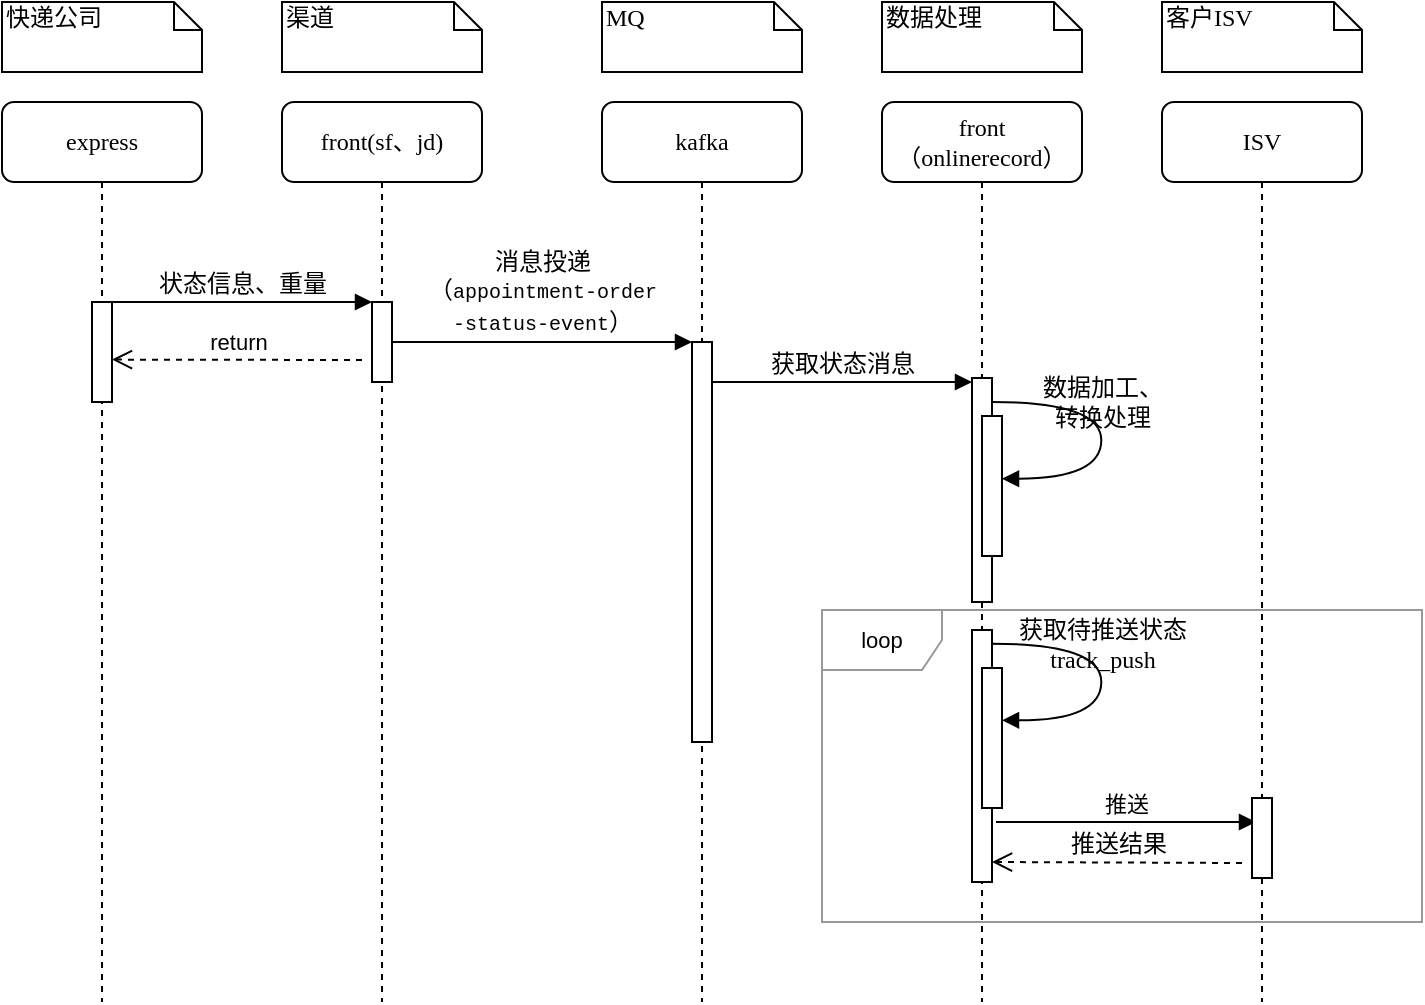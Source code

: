 <mxfile version="20.2.3" type="github">
  <diagram name="Page-1" id="13e1069c-82ec-6db2-03f1-153e76fe0fe0">
    <mxGraphModel dx="2062" dy="786" grid="1" gridSize="10" guides="1" tooltips="1" connect="1" arrows="1" fold="1" page="1" pageScale="1" pageWidth="1920" pageHeight="1200" background="none" math="0" shadow="0">
      <root>
        <mxCell id="0" />
        <mxCell id="1" parent="0" />
        <mxCell id="fIijTl1DXWi8sYGw8VQp-11" value="loop" style="shape=umlFrame;whiteSpace=wrap;html=1;fontSize=11;fontColor=#000000;strokeColor=#999999;" vertex="1" parent="1">
          <mxGeometry x="750" y="474" width="300" height="156" as="geometry" />
        </mxCell>
        <mxCell id="7baba1c4bc27f4b0-2" value="front(sf、jd)" style="shape=umlLifeline;perimeter=lifelinePerimeter;whiteSpace=wrap;html=1;container=1;collapsible=0;recursiveResize=0;outlineConnect=0;rounded=1;shadow=0;comic=0;labelBackgroundColor=none;strokeWidth=1;fontFamily=Verdana;fontSize=12;align=center;" parent="1" vertex="1">
          <mxGeometry x="480" y="220" width="100" height="450" as="geometry" />
        </mxCell>
        <mxCell id="7baba1c4bc27f4b0-10" value="" style="html=1;points=[];perimeter=orthogonalPerimeter;rounded=0;shadow=0;comic=0;labelBackgroundColor=none;strokeWidth=1;fontFamily=Verdana;fontSize=12;align=center;" parent="7baba1c4bc27f4b0-2" vertex="1">
          <mxGeometry x="45" y="100" width="10" height="40" as="geometry" />
        </mxCell>
        <mxCell id="7baba1c4bc27f4b0-3" value="&lt;span style=&quot;text-align: left;&quot;&gt;kafka&lt;/span&gt;" style="shape=umlLifeline;perimeter=lifelinePerimeter;whiteSpace=wrap;html=1;container=1;collapsible=0;recursiveResize=0;outlineConnect=0;rounded=1;shadow=0;comic=0;labelBackgroundColor=none;strokeWidth=1;fontFamily=Verdana;fontSize=12;align=center;" parent="1" vertex="1">
          <mxGeometry x="640" y="220" width="100" height="450" as="geometry" />
        </mxCell>
        <mxCell id="7baba1c4bc27f4b0-13" value="" style="html=1;points=[];perimeter=orthogonalPerimeter;rounded=0;shadow=0;comic=0;labelBackgroundColor=none;strokeWidth=1;fontFamily=Verdana;fontSize=12;align=center;" parent="7baba1c4bc27f4b0-3" vertex="1">
          <mxGeometry x="45" y="120" width="10" height="200" as="geometry" />
        </mxCell>
        <mxCell id="7baba1c4bc27f4b0-4" value="front（onlinerecord）" style="shape=umlLifeline;perimeter=lifelinePerimeter;whiteSpace=wrap;html=1;container=1;collapsible=0;recursiveResize=0;outlineConnect=0;rounded=1;shadow=0;comic=0;labelBackgroundColor=none;strokeWidth=1;fontFamily=Verdana;fontSize=12;align=center;" parent="1" vertex="1">
          <mxGeometry x="780" y="220" width="100" height="450" as="geometry" />
        </mxCell>
        <mxCell id="fIijTl1DXWi8sYGw8VQp-5" value="数据加工、&lt;br&gt;转换处理" style="html=1;verticalAlign=bottom;endArrow=block;labelBackgroundColor=none;fontFamily=Verdana;fontSize=12;elbow=vertical;edgeStyle=orthogonalEdgeStyle;curved=1;entryX=1;entryY=0.286;entryPerimeter=0;exitX=1.038;exitY=0.345;exitPerimeter=0;" edge="1" parent="7baba1c4bc27f4b0-4">
          <mxGeometry relative="1" as="geometry">
            <mxPoint x="55.003" y="150" as="sourcePoint" />
            <mxPoint x="60.003" y="188.333" as="targetPoint" />
            <Array as="points">
              <mxPoint x="109.67" y="150" />
              <mxPoint x="109.67" y="188" />
            </Array>
          </mxGeometry>
        </mxCell>
        <mxCell id="fIijTl1DXWi8sYGw8VQp-8" value="" style="html=1;points=[];perimeter=orthogonalPerimeter;rounded=0;shadow=0;comic=0;labelBackgroundColor=none;strokeWidth=1;fontFamily=Verdana;fontSize=12;align=center;" vertex="1" parent="7baba1c4bc27f4b0-4">
          <mxGeometry x="45" y="264" width="10" height="126" as="geometry" />
        </mxCell>
        <mxCell id="fIijTl1DXWi8sYGw8VQp-9" value="" style="html=1;points=[];perimeter=orthogonalPerimeter;rounded=0;shadow=0;comic=0;labelBackgroundColor=none;strokeWidth=1;fontFamily=Verdana;fontSize=12;align=center;" vertex="1" parent="7baba1c4bc27f4b0-4">
          <mxGeometry x="50" y="283" width="10" height="70" as="geometry" />
        </mxCell>
        <mxCell id="7baba1c4bc27f4b0-39" value="获取待推送状态&lt;br&gt;track_push" style="html=1;verticalAlign=bottom;endArrow=block;labelBackgroundColor=none;fontFamily=Verdana;fontSize=12;elbow=vertical;edgeStyle=orthogonalEdgeStyle;curved=1;entryX=1;entryY=0.286;entryPerimeter=0;exitX=1.038;exitY=0.345;exitPerimeter=0;" parent="7baba1c4bc27f4b0-4" edge="1">
          <mxGeometry relative="1" as="geometry">
            <mxPoint x="55.003" y="270.83" as="sourcePoint" />
            <mxPoint x="60.003" y="309.163" as="targetPoint" />
            <Array as="points">
              <mxPoint x="109.67" y="270.83" />
              <mxPoint x="109.67" y="308.83" />
            </Array>
          </mxGeometry>
        </mxCell>
        <mxCell id="fIijTl1DXWi8sYGw8VQp-12" value="推送" style="html=1;verticalAlign=bottom;endArrow=block;rounded=0;labelBackgroundColor=none;fontSize=11;fontColor=#000000;entryX=0.5;entryY=0.3;entryDx=0;entryDy=0;entryPerimeter=0;" edge="1" parent="7baba1c4bc27f4b0-4">
          <mxGeometry width="80" relative="1" as="geometry">
            <mxPoint x="57" y="360" as="sourcePoint" />
            <mxPoint x="187" y="360" as="targetPoint" />
          </mxGeometry>
        </mxCell>
        <mxCell id="7baba1c4bc27f4b0-5" value="ISV" style="shape=umlLifeline;perimeter=lifelinePerimeter;whiteSpace=wrap;html=1;container=1;collapsible=0;recursiveResize=0;outlineConnect=0;rounded=1;shadow=0;comic=0;labelBackgroundColor=none;strokeWidth=1;fontFamily=Verdana;fontSize=12;align=center;" parent="1" vertex="1">
          <mxGeometry x="920" y="220" width="100" height="450" as="geometry" />
        </mxCell>
        <mxCell id="7baba1c4bc27f4b0-19" value="" style="html=1;points=[];perimeter=orthogonalPerimeter;rounded=0;shadow=0;comic=0;labelBackgroundColor=none;strokeWidth=1;fontFamily=Verdana;fontSize=12;align=center;" parent="7baba1c4bc27f4b0-5" vertex="1">
          <mxGeometry x="45" y="348" width="10" height="40" as="geometry" />
        </mxCell>
        <mxCell id="7baba1c4bc27f4b0-27" value="推送结果" style="html=1;verticalAlign=bottom;endArrow=open;dashed=1;endSize=8;labelBackgroundColor=none;fontFamily=Verdana;fontSize=12;" parent="7baba1c4bc27f4b0-5" edge="1">
          <mxGeometry relative="1" as="geometry">
            <mxPoint x="-85" y="380" as="targetPoint" />
            <mxPoint x="40" y="380.5" as="sourcePoint" />
          </mxGeometry>
        </mxCell>
        <mxCell id="7baba1c4bc27f4b0-8" value="express" style="shape=umlLifeline;perimeter=lifelinePerimeter;whiteSpace=wrap;html=1;container=1;collapsible=0;recursiveResize=0;outlineConnect=0;rounded=1;shadow=0;comic=0;labelBackgroundColor=none;strokeWidth=1;fontFamily=Verdana;fontSize=12;align=center;" parent="1" vertex="1">
          <mxGeometry x="340" y="220" width="100" height="450" as="geometry" />
        </mxCell>
        <mxCell id="7baba1c4bc27f4b0-9" value="" style="html=1;points=[];perimeter=orthogonalPerimeter;rounded=0;shadow=0;comic=0;labelBackgroundColor=none;strokeWidth=1;fontFamily=Verdana;fontSize=12;align=center;" parent="7baba1c4bc27f4b0-8" vertex="1">
          <mxGeometry x="45" y="100" width="10" height="50" as="geometry" />
        </mxCell>
        <mxCell id="7baba1c4bc27f4b0-16" value="" style="html=1;points=[];perimeter=orthogonalPerimeter;rounded=0;shadow=0;comic=0;labelBackgroundColor=none;strokeWidth=1;fontFamily=Verdana;fontSize=12;align=center;" parent="1" vertex="1">
          <mxGeometry x="825" y="358" width="10" height="112" as="geometry" />
        </mxCell>
        <mxCell id="7baba1c4bc27f4b0-17" value="获取状态消息" style="html=1;verticalAlign=bottom;endArrow=block;labelBackgroundColor=none;fontFamily=Verdana;fontSize=12;edgeStyle=elbowEdgeStyle;elbow=vertical;" parent="1" source="7baba1c4bc27f4b0-13" target="7baba1c4bc27f4b0-16" edge="1">
          <mxGeometry relative="1" as="geometry">
            <mxPoint x="750" y="360" as="sourcePoint" />
            <Array as="points">
              <mxPoint x="700" y="360" />
            </Array>
          </mxGeometry>
        </mxCell>
        <mxCell id="7baba1c4bc27f4b0-11" value="状态信息、重量" style="html=1;verticalAlign=bottom;endArrow=block;entryX=0;entryY=0;labelBackgroundColor=none;fontFamily=Verdana;fontSize=12;edgeStyle=elbowEdgeStyle;elbow=vertical;" parent="1" source="7baba1c4bc27f4b0-9" target="7baba1c4bc27f4b0-10" edge="1">
          <mxGeometry relative="1" as="geometry">
            <mxPoint x="460" y="330" as="sourcePoint" />
          </mxGeometry>
        </mxCell>
        <mxCell id="7baba1c4bc27f4b0-14" value="消息投递&lt;br&gt;（&lt;span style=&quot;font-family: &amp;quot;Courier New&amp;quot;;&quot;&gt;&lt;font style=&quot;font-size: 10px;&quot;&gt;appointment-order&lt;br&gt;-status-event&lt;/font&gt;&lt;/span&gt;）" style="html=1;verticalAlign=bottom;endArrow=block;entryX=0;entryY=0;labelBackgroundColor=none;fontFamily=Verdana;fontSize=12;edgeStyle=elbowEdgeStyle;elbow=vertical;" parent="1" source="7baba1c4bc27f4b0-10" target="7baba1c4bc27f4b0-13" edge="1">
          <mxGeometry relative="1" as="geometry">
            <mxPoint x="610" y="340" as="sourcePoint" />
          </mxGeometry>
        </mxCell>
        <mxCell id="7baba1c4bc27f4b0-34" value="" style="html=1;points=[];perimeter=orthogonalPerimeter;rounded=0;shadow=0;comic=0;labelBackgroundColor=none;strokeWidth=1;fontFamily=Verdana;fontSize=12;align=center;" parent="1" vertex="1">
          <mxGeometry x="830" y="377" width="10" height="70" as="geometry" />
        </mxCell>
        <mxCell id="7baba1c4bc27f4b0-40" value="快递公司" style="shape=note;whiteSpace=wrap;html=1;size=14;verticalAlign=top;align=left;spacingTop=-6;rounded=0;shadow=0;comic=0;labelBackgroundColor=none;strokeWidth=1;fontFamily=Verdana;fontSize=12" parent="1" vertex="1">
          <mxGeometry x="340" y="170" width="100" height="35" as="geometry" />
        </mxCell>
        <mxCell id="7baba1c4bc27f4b0-41" value="渠道" style="shape=note;whiteSpace=wrap;html=1;size=14;verticalAlign=top;align=left;spacingTop=-6;rounded=0;shadow=0;comic=0;labelBackgroundColor=none;strokeWidth=1;fontFamily=Verdana;fontSize=12" parent="1" vertex="1">
          <mxGeometry x="480" y="170" width="100" height="35" as="geometry" />
        </mxCell>
        <mxCell id="7baba1c4bc27f4b0-42" value="MQ" style="shape=note;whiteSpace=wrap;html=1;size=14;verticalAlign=top;align=left;spacingTop=-6;rounded=0;shadow=0;comic=0;labelBackgroundColor=none;strokeWidth=1;fontFamily=Verdana;fontSize=12" parent="1" vertex="1">
          <mxGeometry x="640" y="170" width="100" height="35" as="geometry" />
        </mxCell>
        <mxCell id="7baba1c4bc27f4b0-43" value="数据处理" style="shape=note;whiteSpace=wrap;html=1;size=14;verticalAlign=top;align=left;spacingTop=-6;rounded=0;shadow=0;comic=0;labelBackgroundColor=none;strokeWidth=1;fontFamily=Verdana;fontSize=12" parent="1" vertex="1">
          <mxGeometry x="780" y="170" width="100" height="35" as="geometry" />
        </mxCell>
        <mxCell id="7baba1c4bc27f4b0-44" value="客户ISV" style="shape=note;whiteSpace=wrap;html=1;size=14;verticalAlign=top;align=left;spacingTop=-6;rounded=0;shadow=0;comic=0;labelBackgroundColor=none;strokeWidth=1;fontFamily=Verdana;fontSize=12" parent="1" vertex="1">
          <mxGeometry x="920" y="170" width="100" height="35" as="geometry" />
        </mxCell>
        <mxCell id="fIijTl1DXWi8sYGw8VQp-3" value="return" style="html=1;verticalAlign=bottom;endArrow=open;dashed=1;endSize=8;rounded=0;entryX=1;entryY=0.045;entryDx=0;entryDy=0;entryPerimeter=0;" edge="1" parent="1">
          <mxGeometry relative="1" as="geometry">
            <mxPoint x="520" y="349" as="sourcePoint" />
            <mxPoint x="395" y="348.8" as="targetPoint" />
          </mxGeometry>
        </mxCell>
      </root>
    </mxGraphModel>
  </diagram>
</mxfile>
